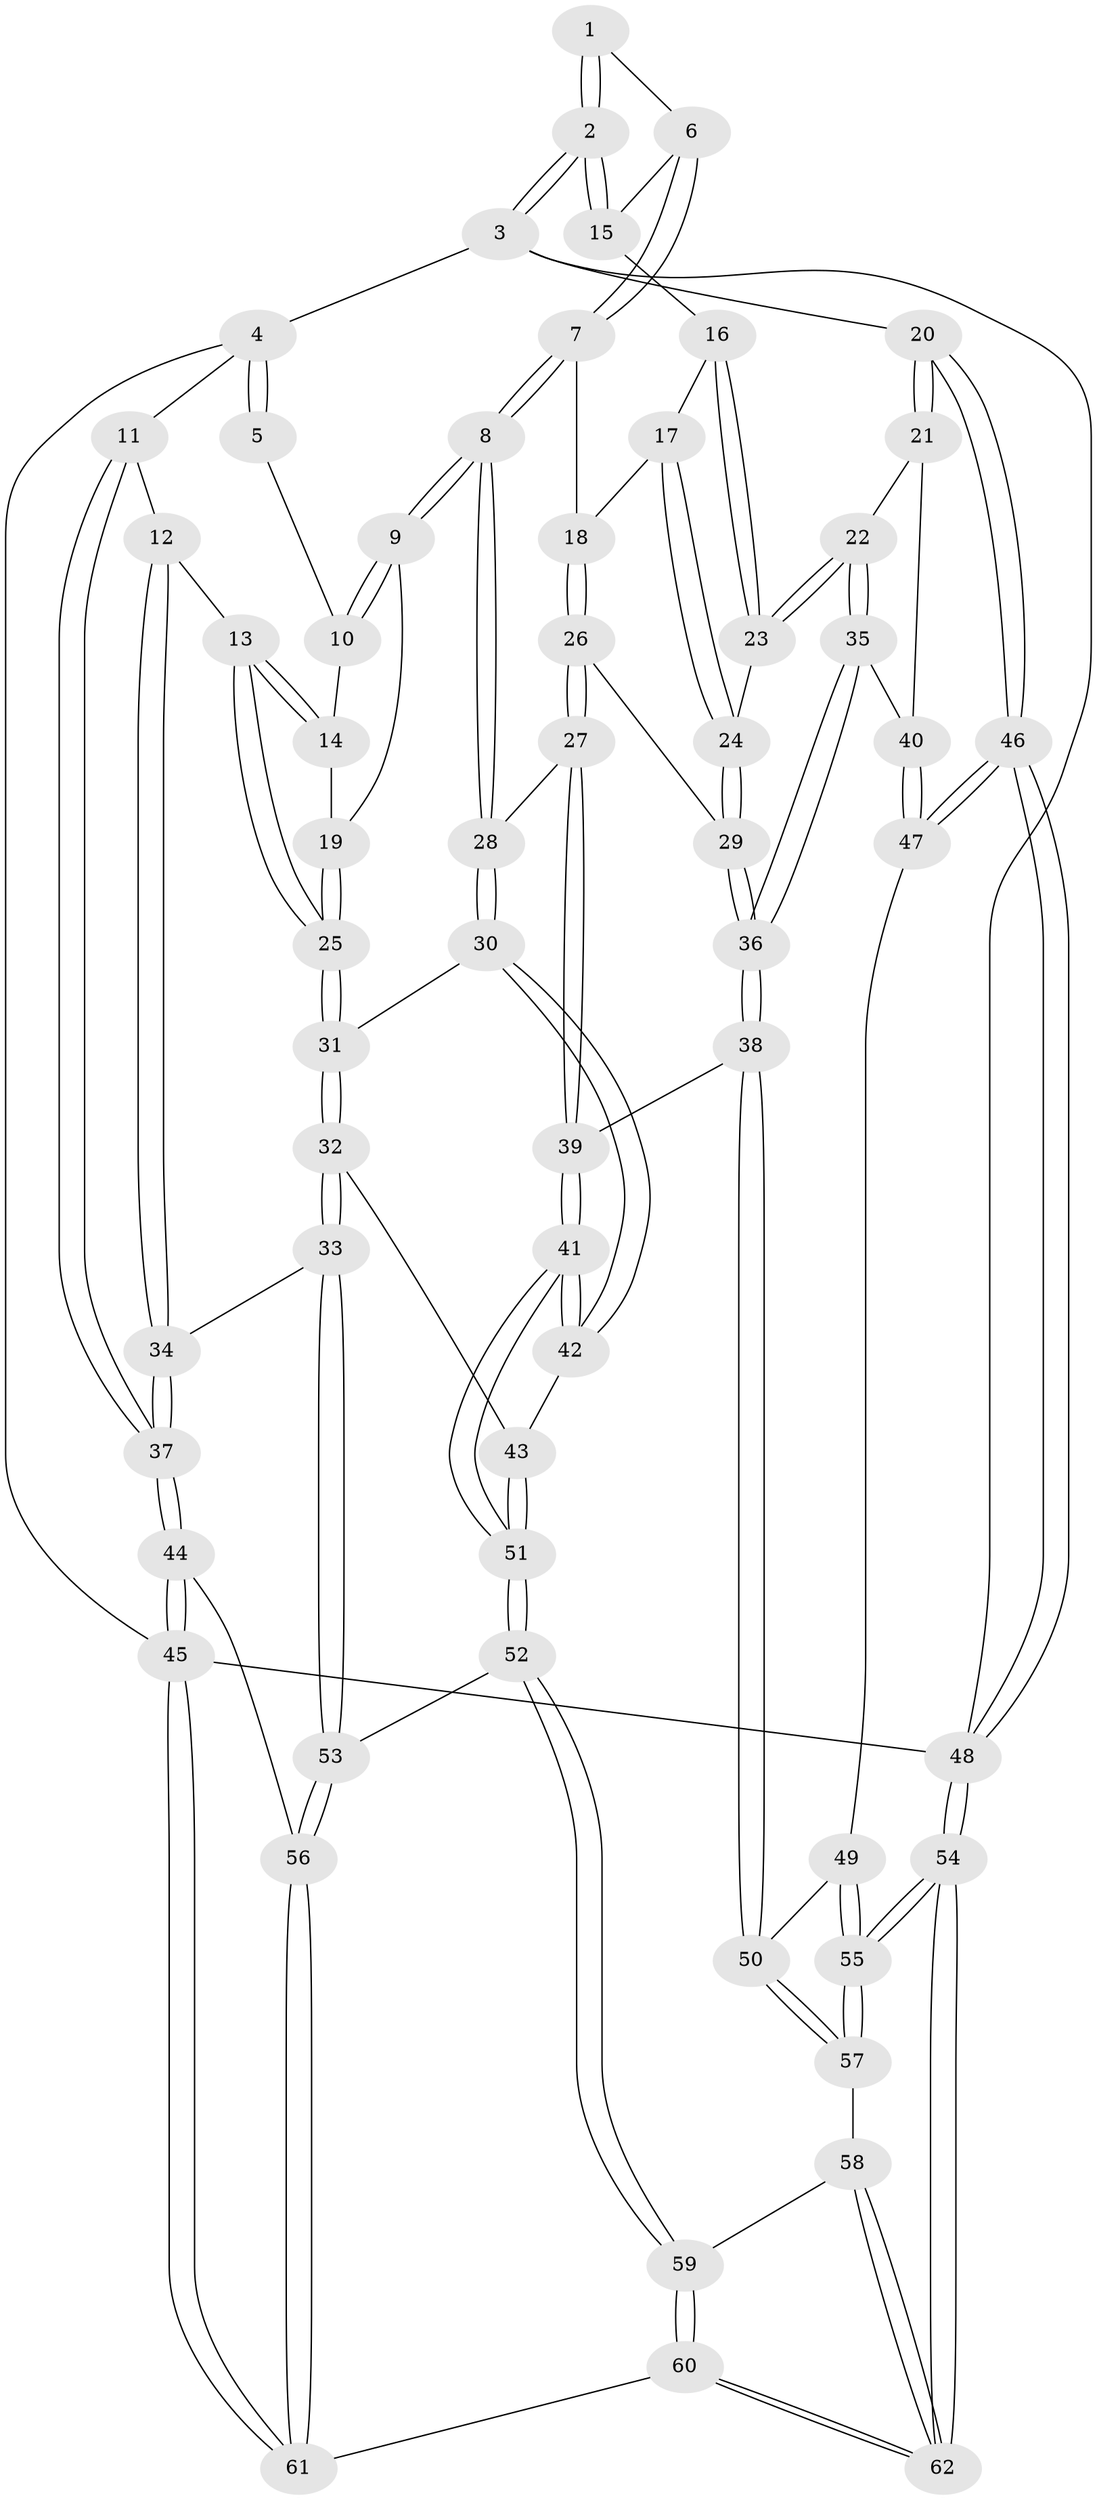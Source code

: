 // Generated by graph-tools (version 1.1) at 2025/59/03/09/25 04:59:46]
// undirected, 62 vertices, 152 edges
graph export_dot {
graph [start="1"]
  node [color=gray90,style=filled];
  1 [pos="+0.3687307994516754+0"];
  2 [pos="+1+0"];
  3 [pos="+1+0"];
  4 [pos="+0+0"];
  5 [pos="+0.318074524583244+0"];
  6 [pos="+0.5922894772262858+0.12532257810351272"];
  7 [pos="+0.5702847680046572+0.2282396336829122"];
  8 [pos="+0.4660118271766353+0.30759937604113674"];
  9 [pos="+0.43602383217824003+0.2794734597824365"];
  10 [pos="+0.3124942164779057+0"];
  11 [pos="+0+0"];
  12 [pos="+0.16911445929436023+0.27732247752284916"];
  13 [pos="+0.1791589759952171+0.2758811757827687"];
  14 [pos="+0.2303883643648285+0.20118064984645667"];
  15 [pos="+0.7729471335803187+0.09274029031424168"];
  16 [pos="+0.7727768578965546+0.232854872466599"];
  17 [pos="+0.7084115781247398+0.26572196815232196"];
  18 [pos="+0.6645156309278274+0.28608211419210006"];
  19 [pos="+0.3967549361296856+0.2759239671356633"];
  20 [pos="+1+0.22445930771473976"];
  21 [pos="+1+0.26729162659331107"];
  22 [pos="+0.9066819546467207+0.3323905652216919"];
  23 [pos="+0.8494544110682699+0.31399482936226125"];
  24 [pos="+0.7716987918268204+0.35581004548051"];
  25 [pos="+0.21587852363954474+0.3083505195750477"];
  26 [pos="+0.683352564537028+0.3718142213865485"];
  27 [pos="+0.48650075362620937+0.40605311296975194"];
  28 [pos="+0.45880456967360356+0.387423394743142"];
  29 [pos="+0.7047880667105252+0.39570946892689796"];
  30 [pos="+0.4586766855370678+0.38751277964297626"];
  31 [pos="+0.2678732868577088+0.3896769341802249"];
  32 [pos="+0.21191247036337704+0.539795803098532"];
  33 [pos="+0.14593391906039907+0.5611970274725328"];
  34 [pos="+0+0.5215507920415808"];
  35 [pos="+0.8372717908034651+0.49247777213587235"];
  36 [pos="+0.7269920193674476+0.5803775025931375"];
  37 [pos="+0+0.5365239940518519"];
  38 [pos="+0.7261440416727813+0.5822426580241941"];
  39 [pos="+0.6180892579377348+0.5677264367145558"];
  40 [pos="+0.9322057465564414+0.5115183474221296"];
  41 [pos="+0.46762004798024515+0.6645045176237225"];
  42 [pos="+0.4491143722223532+0.40544631994081776"];
  43 [pos="+0.33218591819718774+0.5726877976609562"];
  44 [pos="+0+0.7738778373183086"];
  45 [pos="+0+1"];
  46 [pos="+1+0.6423573274254335"];
  47 [pos="+1+0.6129359329385886"];
  48 [pos="+1+1"];
  49 [pos="+0.8820637676360625+0.6434111570461657"];
  50 [pos="+0.750300480287788+0.6350713958762522"];
  51 [pos="+0.42176920147427266+0.7036538427883083"];
  52 [pos="+0.4201582527710599+0.7154047962441312"];
  53 [pos="+0.21496180214098037+0.7697017883196025"];
  54 [pos="+1+1"];
  55 [pos="+1+1"];
  56 [pos="+0.17831943443251924+0.8301843207540586"];
  57 [pos="+0.7432822108806098+0.7234652866913748"];
  58 [pos="+0.6524837635586265+0.814370408683438"];
  59 [pos="+0.47396542103016637+0.8303103644843673"];
  60 [pos="+0.3751554017622734+1"];
  61 [pos="+0.3049788571531431+1"];
  62 [pos="+0.7659360230014467+1"];
  1 -- 2;
  1 -- 2;
  1 -- 6;
  2 -- 3;
  2 -- 3;
  2 -- 15;
  2 -- 15;
  3 -- 4;
  3 -- 20;
  3 -- 48;
  4 -- 5;
  4 -- 5;
  4 -- 11;
  4 -- 45;
  5 -- 10;
  6 -- 7;
  6 -- 7;
  6 -- 15;
  7 -- 8;
  7 -- 8;
  7 -- 18;
  8 -- 9;
  8 -- 9;
  8 -- 28;
  8 -- 28;
  9 -- 10;
  9 -- 10;
  9 -- 19;
  10 -- 14;
  11 -- 12;
  11 -- 37;
  11 -- 37;
  12 -- 13;
  12 -- 34;
  12 -- 34;
  13 -- 14;
  13 -- 14;
  13 -- 25;
  13 -- 25;
  14 -- 19;
  15 -- 16;
  16 -- 17;
  16 -- 23;
  16 -- 23;
  17 -- 18;
  17 -- 24;
  17 -- 24;
  18 -- 26;
  18 -- 26;
  19 -- 25;
  19 -- 25;
  20 -- 21;
  20 -- 21;
  20 -- 46;
  20 -- 46;
  21 -- 22;
  21 -- 40;
  22 -- 23;
  22 -- 23;
  22 -- 35;
  22 -- 35;
  23 -- 24;
  24 -- 29;
  24 -- 29;
  25 -- 31;
  25 -- 31;
  26 -- 27;
  26 -- 27;
  26 -- 29;
  27 -- 28;
  27 -- 39;
  27 -- 39;
  28 -- 30;
  28 -- 30;
  29 -- 36;
  29 -- 36;
  30 -- 31;
  30 -- 42;
  30 -- 42;
  31 -- 32;
  31 -- 32;
  32 -- 33;
  32 -- 33;
  32 -- 43;
  33 -- 34;
  33 -- 53;
  33 -- 53;
  34 -- 37;
  34 -- 37;
  35 -- 36;
  35 -- 36;
  35 -- 40;
  36 -- 38;
  36 -- 38;
  37 -- 44;
  37 -- 44;
  38 -- 39;
  38 -- 50;
  38 -- 50;
  39 -- 41;
  39 -- 41;
  40 -- 47;
  40 -- 47;
  41 -- 42;
  41 -- 42;
  41 -- 51;
  41 -- 51;
  42 -- 43;
  43 -- 51;
  43 -- 51;
  44 -- 45;
  44 -- 45;
  44 -- 56;
  45 -- 61;
  45 -- 61;
  45 -- 48;
  46 -- 47;
  46 -- 47;
  46 -- 48;
  46 -- 48;
  47 -- 49;
  48 -- 54;
  48 -- 54;
  49 -- 50;
  49 -- 55;
  49 -- 55;
  50 -- 57;
  50 -- 57;
  51 -- 52;
  51 -- 52;
  52 -- 53;
  52 -- 59;
  52 -- 59;
  53 -- 56;
  53 -- 56;
  54 -- 55;
  54 -- 55;
  54 -- 62;
  54 -- 62;
  55 -- 57;
  55 -- 57;
  56 -- 61;
  56 -- 61;
  57 -- 58;
  58 -- 59;
  58 -- 62;
  58 -- 62;
  59 -- 60;
  59 -- 60;
  60 -- 61;
  60 -- 62;
  60 -- 62;
}
